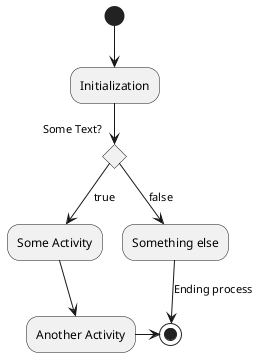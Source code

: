 @startuml

(*) --> "Initialization"

if "Some Text?" then
  -->[true] "Some Activity"
  -->"Another Activity"
  -right-> (*)
else
  -->[false] "Something else"
  -->[Ending process] (*)
endif

@enduml